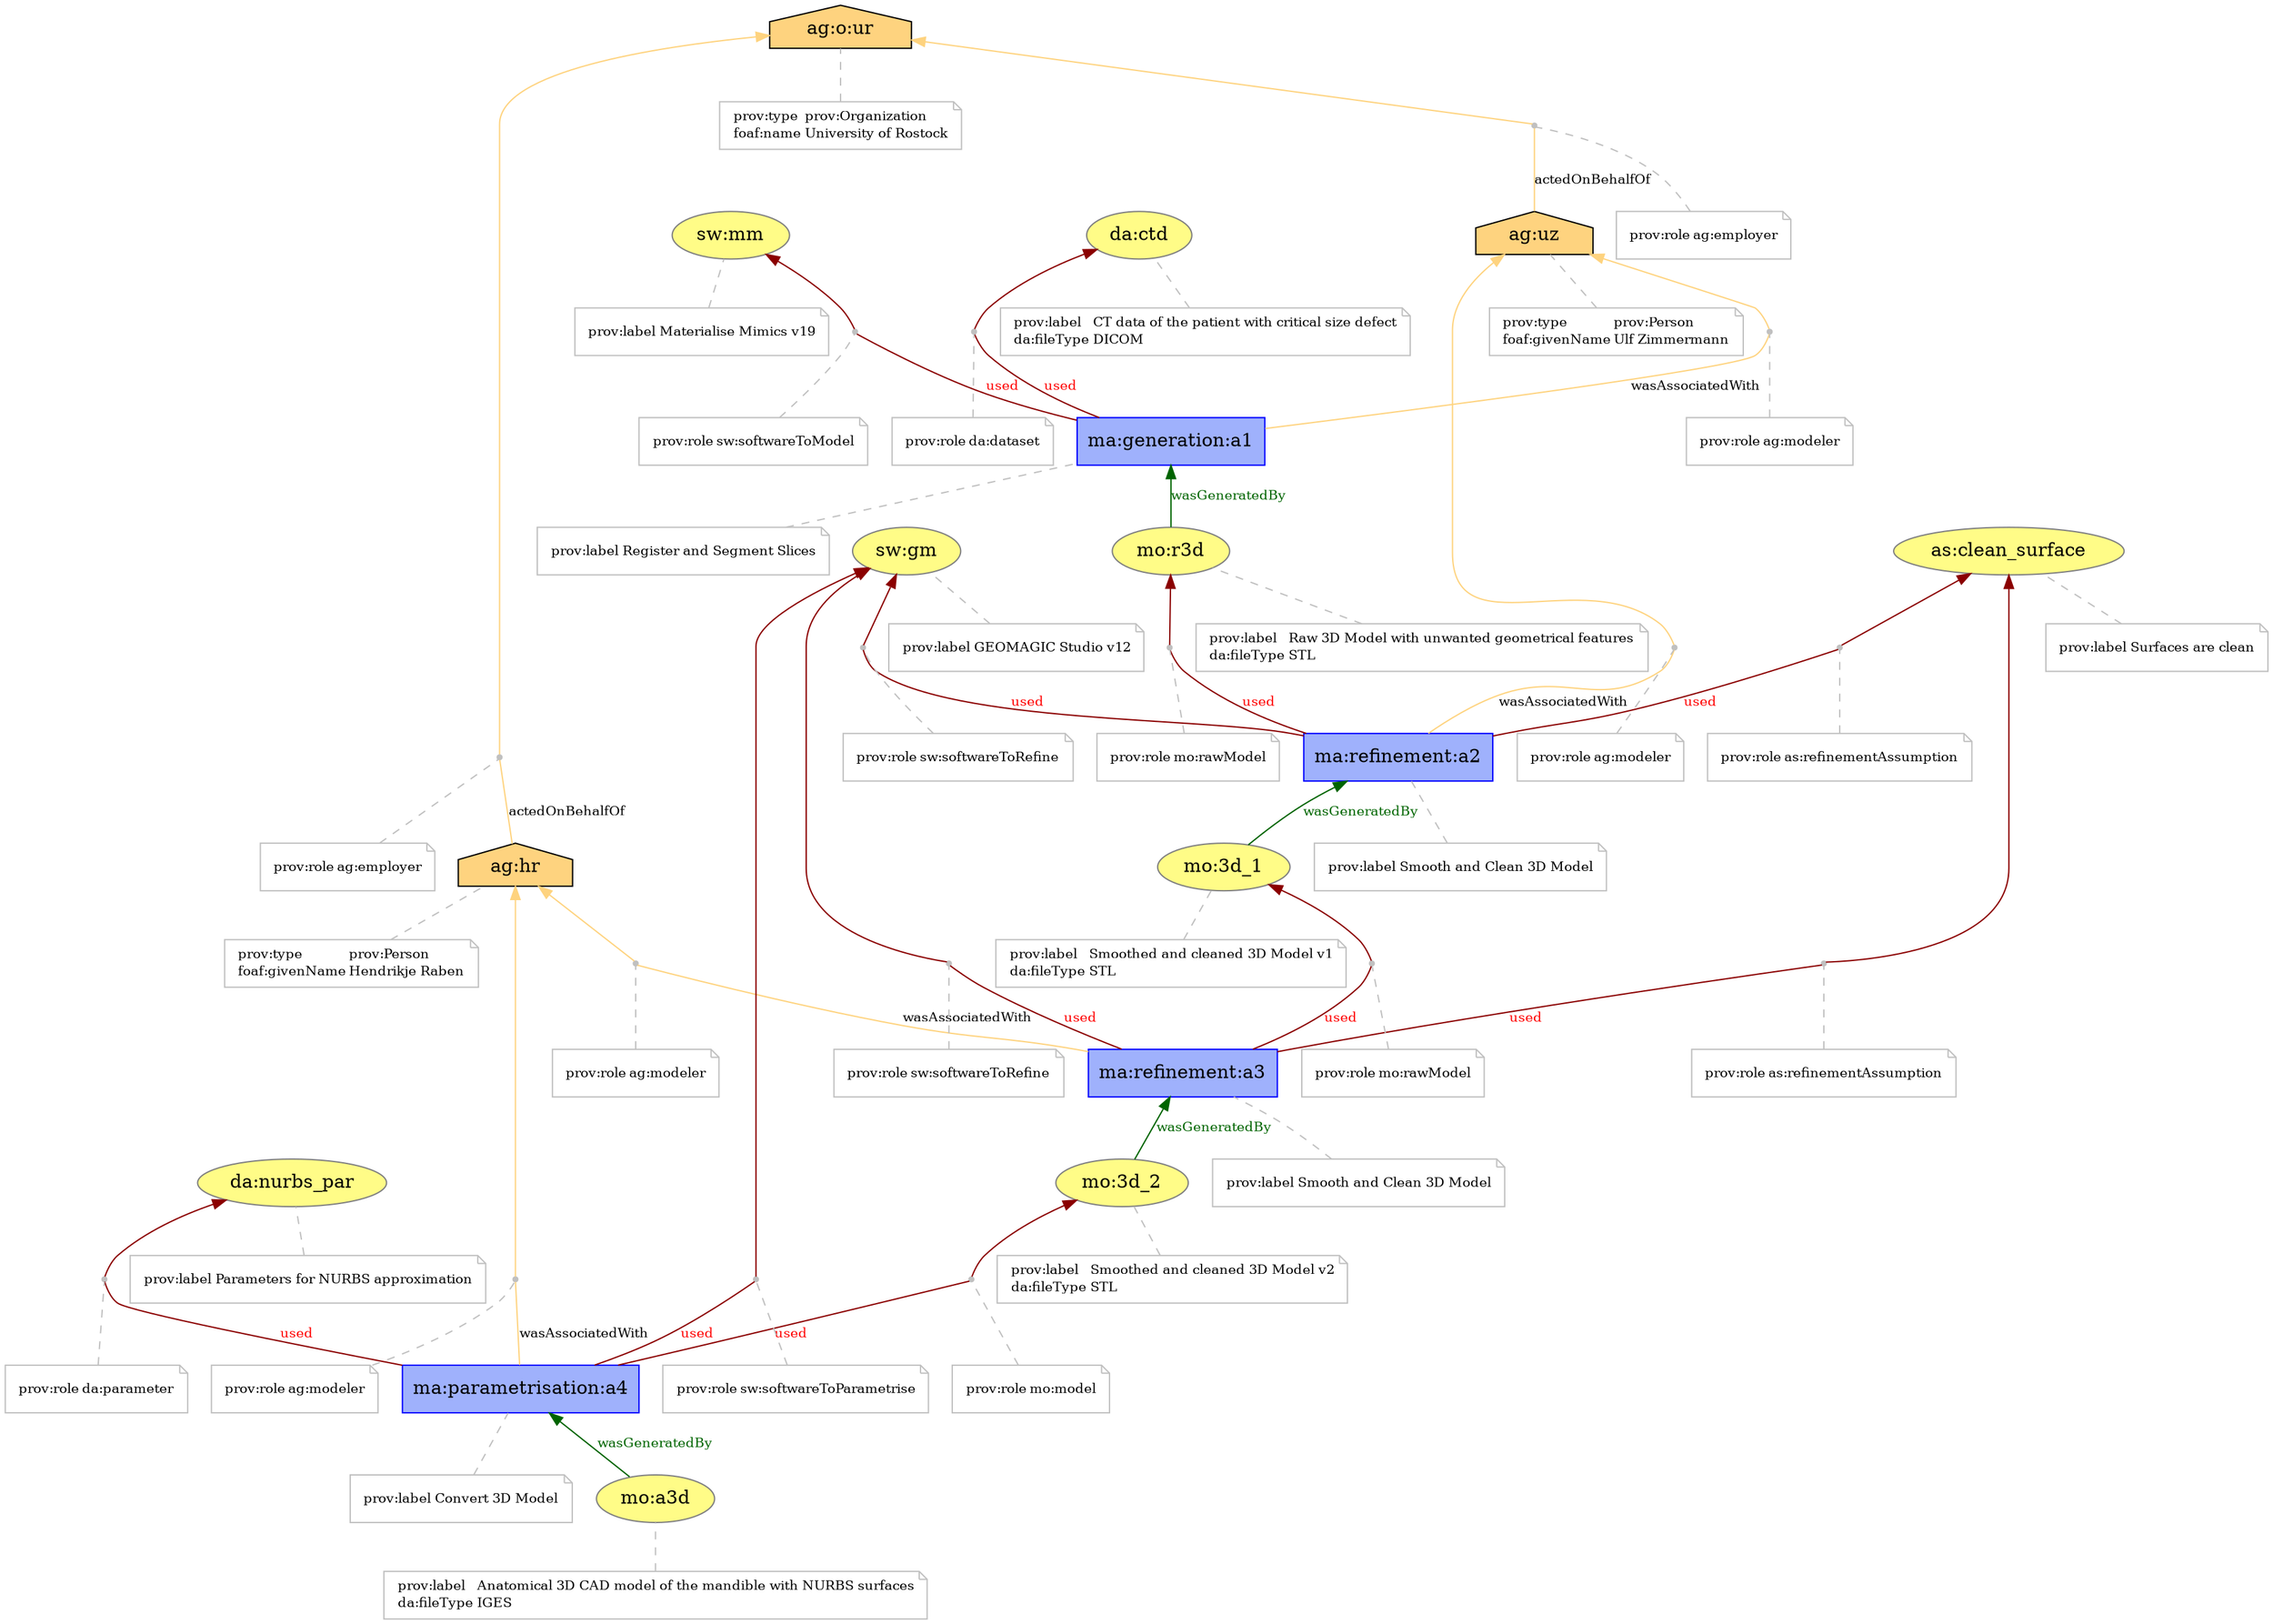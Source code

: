 digraph G {
charset="utf-8";
rankdir=BT;
n1 [URL="http://provenance.elaine.uni-rostock.de/mo3d_1", color="#808080", fillcolor="#FFFC87", label="mo:3d_1", shape=oval, style=filled];
ann1 [color=gray, fontcolor=black, fontsize=10, label=<<TABLE cellpadding="0" border="0">
    <TR>
        <TD align="left" href="http://www.w3.org/ns/prov#label">prov:label</TD>
        <TD align="left">Smoothed and cleaned 3D Model v1</TD>
    </TR>
    <TR>
        <TD align="left" href="http://provenance.elaine.uni-rostock.de/dafileType">da:fileType</TD>
        <TD align="left">STL</TD>
    </TR>
    </TABLE>>, shape=note];
ann1 -> n1  [arrowhead=none, color=gray, style=dashed];
n2 [URL="http://provenance.elaine.uni-rostock.de/marefinement:a2", color="#0000FF", fillcolor="#9FB1FC", label="ma:refinement:a2", shape=box, style=filled];
ann2 [color=gray, fontcolor=black, fontsize=10, label=<<TABLE cellpadding="0" border="0">
    <TR>
        <TD align="left" href="http://www.w3.org/ns/prov#label">prov:label</TD>
        <TD align="left">Smooth and Clean 3D Model</TD>
    </TR>
    </TABLE>>, shape=note];
ann2 -> n2  [arrowhead=none, color=gray, style=dashed];
n3 [URL="http://provenance.elaine.uni-rostock.de/aghr", fillcolor="#FED37F", label="ag:hr", shape=house, style=filled];
ann3 [color=gray, fontcolor=black, fontsize=10, label=<<TABLE cellpadding="0" border="0">
    <TR>
        <TD align="left" href="http://www.w3.org/ns/prov#type">prov:type</TD>
        <TD align="left" href="http://www.w3.org/ns/prov#Person">prov:Person</TD>
    </TR>
    <TR>
        <TD align="left" href="http://xmlns.com/foaf/spec/#givenName">foaf:givenName</TD>
        <TD align="left">Hendrikje Raben</TD>
    </TR>
    </TABLE>>, shape=note];
ann3 -> n3  [arrowhead=none, color=gray, style=dashed];
n4 [URL="http://provenance.elaine.uni-rostock.de/mo3d_2", color="#808080", fillcolor="#FFFC87", label="mo:3d_2", shape=oval, style=filled];
ann4 [color=gray, fontcolor=black, fontsize=10, label=<<TABLE cellpadding="0" border="0">
    <TR>
        <TD align="left" href="http://www.w3.org/ns/prov#label">prov:label</TD>
        <TD align="left">Smoothed and cleaned 3D Model v2</TD>
    </TR>
    <TR>
        <TD align="left" href="http://provenance.elaine.uni-rostock.de/dafileType">da:fileType</TD>
        <TD align="left">STL</TD>
    </TR>
    </TABLE>>, shape=note];
ann4 -> n4  [arrowhead=none, color=gray, style=dashed];
n5 [URL="http://provenance.elaine.uni-rostock.de/mor3d", color="#808080", fillcolor="#FFFC87", label="mo:r3d", shape=oval, style=filled];
ann5 [color=gray, fontcolor=black, fontsize=10, label=<<TABLE cellpadding="0" border="0">
    <TR>
        <TD align="left" href="http://www.w3.org/ns/prov#label">prov:label</TD>
        <TD align="left">Raw 3D Model with unwanted geometrical features</TD>
    </TR>
    <TR>
        <TD align="left" href="http://provenance.elaine.uni-rostock.de/dafileType">da:fileType</TD>
        <TD align="left">STL</TD>
    </TR>
    </TABLE>>, shape=note];
ann5 -> n5  [arrowhead=none, color=gray, style=dashed];
n6 [URL="http://provenance.elaine.uni-rostock.de/danurbs_par", color="#808080", fillcolor="#FFFC87", label="da:nurbs_par", shape=oval, style=filled];
ann6 [color=gray, fontcolor=black, fontsize=10, label=<<TABLE cellpadding="0" border="0">
    <TR>
        <TD align="left" href="http://www.w3.org/ns/prov#label">prov:label</TD>
        <TD align="left">Parameters for NURBS approximation</TD>
    </TR>
    </TABLE>>, shape=note];
ann6 -> n6  [arrowhead=none, color=gray, style=dashed];
n7 [URL="http://provenance.elaine.uni-rostock.de/marefinement:a3", color="#0000FF", fillcolor="#9FB1FC", label="ma:refinement:a3", shape=box, style=filled];
ann7 [color=gray, fontcolor=black, fontsize=10, label=<<TABLE cellpadding="0" border="0">
    <TR>
        <TD align="left" href="http://www.w3.org/ns/prov#label">prov:label</TD>
        <TD align="left">Smooth and Clean 3D Model</TD>
    </TR>
    </TABLE>>, shape=note];
ann7 -> n7  [arrowhead=none, color=gray, style=dashed];
n8 [URL="http://provenance.elaine.uni-rostock.de/aguz", fillcolor="#FED37F", label="ag:uz", shape=house, style=filled];
ann8 [color=gray, fontcolor=black, fontsize=10, label=<<TABLE cellpadding="0" border="0">
    <TR>
        <TD align="left" href="http://www.w3.org/ns/prov#type">prov:type</TD>
        <TD align="left" href="http://www.w3.org/ns/prov#Person">prov:Person</TD>
    </TR>
    <TR>
        <TD align="left" href="http://xmlns.com/foaf/spec/#givenName">foaf:givenName</TD>
        <TD align="left">Ulf Zimmermann</TD>
    </TR>
    </TABLE>>, shape=note];
ann8 -> n8  [arrowhead=none, color=gray, style=dashed];
n9 [URL="http://provenance.elaine.uni-rostock.de/dactd", color="#808080", fillcolor="#FFFC87", label="da:ctd", shape=oval, style=filled];
ann9 [color=gray, fontcolor=black, fontsize=10, label=<<TABLE cellpadding="0" border="0">
    <TR>
        <TD align="left" href="http://www.w3.org/ns/prov#label">prov:label</TD>
        <TD align="left">CT data of the patient with critical size defect</TD>
    </TR>
    <TR>
        <TD align="left" href="http://provenance.elaine.uni-rostock.de/dafileType">da:fileType</TD>
        <TD align="left">DICOM</TD>
    </TR>
    </TABLE>>, shape=note];
ann9 -> n9  [arrowhead=none, color=gray, style=dashed];
n10 [URL="http://provenance.elaine.uni-rostock.de/swgm", color="#808080", fillcolor="#FFFC87", label="sw:gm", shape=oval, style=filled];
ann10 [color=gray, fontcolor=black, fontsize=10, label=<<TABLE cellpadding="0" border="0">
    <TR>
        <TD align="left" href="http://www.w3.org/ns/prov#label">prov:label</TD>
        <TD align="left">GEOMAGIC Studio v12</TD>
    </TR>
    </TABLE>>, shape=note];
ann10 -> n10  [arrowhead=none, color=gray, style=dashed];
n11 [URL="http://provenance.elaine.uni-rostock.de/asclean_surface", color="#808080", fillcolor="#FFFC87", label="as:clean_surface", shape=oval, style=filled];
ann11 [color=gray, fontcolor=black, fontsize=10, label=<<TABLE cellpadding="0" border="0">
    <TR>
        <TD align="left" href="http://www.w3.org/ns/prov#label">prov:label</TD>
        <TD align="left">Surfaces are clean</TD>
    </TR>
    </TABLE>>, shape=note];
ann11 -> n11  [arrowhead=none, color=gray, style=dashed];
n12 [URL="http://provenance.elaine.uni-rostock.de/swmm", color="#808080", fillcolor="#FFFC87", label="sw:mm", shape=oval, style=filled];
ann12 [color=gray, fontcolor=black, fontsize=10, label=<<TABLE cellpadding="0" border="0">
    <TR>
        <TD align="left" href="http://www.w3.org/ns/prov#label">prov:label</TD>
        <TD align="left">Materialise Mimics v19</TD>
    </TR>
    </TABLE>>, shape=note];
ann12 -> n12  [arrowhead=none, color=gray, style=dashed];
n13 [URL="http://provenance.elaine.uni-rostock.de/mageneration:a1", color="#0000FF", fillcolor="#9FB1FC", label="ma:generation:a1", shape=box, style=filled];
ann13 [color=gray, fontcolor=black, fontsize=10, label=<<TABLE cellpadding="0" border="0">
    <TR>
        <TD align="left" href="http://www.w3.org/ns/prov#label">prov:label</TD>
        <TD align="left">Register and Segment Slices</TD>
    </TR>
    </TABLE>>, shape=note];
ann13 -> n13  [arrowhead=none, color=gray, style=dashed];
n14 [URL="http://provenance.elaine.uni-rostock.de/maparametrisation:a4", color="#0000FF", fillcolor="#9FB1FC", label="ma:parametrisation:a4", shape=box, style=filled];
ann14 [color=gray, fontcolor=black, fontsize=10, label=<<TABLE cellpadding="0" border="0">
    <TR>
        <TD align="left" href="http://www.w3.org/ns/prov#label">prov:label</TD>
        <TD align="left">Convert 3D Model</TD>
    </TR>
    </TABLE>>, shape=note];
ann14 -> n14  [arrowhead=none, color=gray, style=dashed];
n15 [URL="http://provenance.elaine.uni-rostock.de/moa3d", color="#808080", fillcolor="#FFFC87", label="mo:a3d", shape=oval, style=filled];
ann15 [color=gray, fontcolor=black, fontsize=10, label=<<TABLE cellpadding="0" border="0">
    <TR>
        <TD align="left" href="http://www.w3.org/ns/prov#label">prov:label</TD>
        <TD align="left">Anatomical 3D CAD model of the mandible with NURBS surfaces</TD>
    </TR>
    <TR>
        <TD align="left" href="http://provenance.elaine.uni-rostock.de/dafileType">da:fileType</TD>
        <TD align="left">IGES</TD>
    </TR>
    </TABLE>>, shape=note];
ann15 -> n15  [arrowhead=none, color=gray, style=dashed];
n16 [URL="http://provenance.elaine.uni-rostock.de/ago:ur", fillcolor="#FED37F", label="ag:o:ur", shape=house, style=filled];
ann16 [color=gray, fontcolor=black, fontsize=10, label=<<TABLE cellpadding="0" border="0">
    <TR>
        <TD align="left" href="http://www.w3.org/ns/prov#type">prov:type</TD>
        <TD align="left" href="http://www.w3.org/ns/prov#Organization">prov:Organization</TD>
    </TR>
    <TR>
        <TD align="left" href="http://xmlns.com/foaf/spec/#name">foaf:name</TD>
        <TD align="left">University of Rostock</TD>
    </TR>
    </TABLE>>, shape=note];
ann16 -> n16  [arrowhead=none, color=gray, style=dashed];
n15 -> n14  [color=darkgreen, fontcolor=darkgreen, fontsize="10.0", label=wasGeneratedBy];
n5 -> n13  [color=darkgreen, fontcolor=darkgreen, fontsize="10.0", label=wasGeneratedBy];
n4 -> n7  [color=darkgreen, fontcolor=darkgreen, fontsize="10.0", label=wasGeneratedBy];
n1 -> n2  [color=darkgreen, fontcolor=darkgreen, fontsize="10.0", label=wasGeneratedBy];
b1 [color=gray, label="", shape=point];
n2 -> b1  [arrowhead=none, color=red4, fontcolor=red, fontsize="10.0", label=used];
b1 -> n11  [color=red4, fontcolor=red, fontsize="10.0"];
ann17 [color=gray, fontcolor=black, fontsize=10, label=<<TABLE cellpadding="0" border="0">
    <TR>
        <TD align="left" href="http://www.w3.org/ns/prov#role">prov:role</TD>
        <TD align="left" href="http://provenance.elaine.uni-rostock.de/asrefinementAssumption">as:refinementAssumption</TD>
    </TR>
    </TABLE>>, shape=note];
ann17 -> b1  [arrowhead=none, color=gray, style=dashed];
b2 [color=gray, label="", shape=point];
n2 -> b2  [arrowhead=none, color=red4, fontcolor=red, fontsize="10.0", label=used];
b2 -> n5  [color=red4, fontcolor=red, fontsize="10.0"];
ann18 [color=gray, fontcolor=black, fontsize=10, label=<<TABLE cellpadding="0" border="0">
    <TR>
        <TD align="left" href="http://www.w3.org/ns/prov#role">prov:role</TD>
        <TD align="left" href="http://provenance.elaine.uni-rostock.de/morawModel">mo:rawModel</TD>
    </TR>
    </TABLE>>, shape=note];
ann18 -> b2  [arrowhead=none, color=gray, style=dashed];
b3 [color=gray, label="", shape=point];
n14 -> b3  [arrowhead=none, color=red4, fontcolor=red, fontsize="10.0", label=used];
b3 -> n6  [color=red4, fontcolor=red, fontsize="10.0"];
ann19 [color=gray, fontcolor=black, fontsize=10, label=<<TABLE cellpadding="0" border="0">
    <TR>
        <TD align="left" href="http://www.w3.org/ns/prov#role">prov:role</TD>
        <TD align="left" href="http://provenance.elaine.uni-rostock.de/daparameter">da:parameter</TD>
    </TR>
    </TABLE>>, shape=note];
ann19 -> b3  [arrowhead=none, color=gray, style=dashed];
b4 [color=gray, label="", shape=point];
n14 -> b4  [arrowhead=none, color="#FED37F", fontsize="10.0", label=wasAssociatedWith];
b4 -> n3  [color="#FED37F", fontsize="10.0"];
ann20 [color=gray, fontcolor=black, fontsize=10, label=<<TABLE cellpadding="0" border="0">
    <TR>
        <TD align="left" href="http://www.w3.org/ns/prov#role">prov:role</TD>
        <TD align="left" href="http://provenance.elaine.uni-rostock.de/agmodeler">ag:modeler</TD>
    </TR>
    </TABLE>>, shape=note];
ann20 -> b4  [arrowhead=none, color=gray, style=dashed];
b5 [color=gray, label="", shape=point];
n14 -> b5  [arrowhead=none, color=red4, fontcolor=red, fontsize="10.0", label=used];
b5 -> n10  [color=red4, fontcolor=red, fontsize="10.0"];
ann21 [color=gray, fontcolor=black, fontsize=10, label=<<TABLE cellpadding="0" border="0">
    <TR>
        <TD align="left" href="http://www.w3.org/ns/prov#role">prov:role</TD>
        <TD align="left" href="http://provenance.elaine.uni-rostock.de/swsoftwareToParametrise">sw:softwareToParametrise</TD>
    </TR>
    </TABLE>>, shape=note];
ann21 -> b5  [arrowhead=none, color=gray, style=dashed];
b6 [color=gray, label="", shape=point];
n7 -> b6  [arrowhead=none, color=red4, fontcolor=red, fontsize="10.0", label=used];
b6 -> n1  [color=red4, fontcolor=red, fontsize="10.0"];
ann22 [color=gray, fontcolor=black, fontsize=10, label=<<TABLE cellpadding="0" border="0">
    <TR>
        <TD align="left" href="http://www.w3.org/ns/prov#role">prov:role</TD>
        <TD align="left" href="http://provenance.elaine.uni-rostock.de/morawModel">mo:rawModel</TD>
    </TR>
    </TABLE>>, shape=note];
ann22 -> b6  [arrowhead=none, color=gray, style=dashed];
b7 [color=gray, label="", shape=point];
n13 -> b7  [arrowhead=none, color="#FED37F", fontsize="10.0", label=wasAssociatedWith];
b7 -> n8  [color="#FED37F", fontsize="10.0"];
ann23 [color=gray, fontcolor=black, fontsize=10, label=<<TABLE cellpadding="0" border="0">
    <TR>
        <TD align="left" href="http://www.w3.org/ns/prov#role">prov:role</TD>
        <TD align="left" href="http://provenance.elaine.uni-rostock.de/agmodeler">ag:modeler</TD>
    </TR>
    </TABLE>>, shape=note];
ann23 -> b7  [arrowhead=none, color=gray, style=dashed];
b8 [color=gray, label="", shape=point];
n8 -> b8  [arrowhead=none, color="#FED37F", fontsize="10.0", label=actedOnBehalfOf];
b8 -> n16  [color="#FED37F", fontsize="10.0"];
ann24 [color=gray, fontcolor=black, fontsize=10, label=<<TABLE cellpadding="0" border="0">
    <TR>
        <TD align="left" href="http://www.w3.org/ns/prov#role">prov:role</TD>
        <TD align="left" href="http://provenance.elaine.uni-rostock.de/agemployer">ag:employer</TD>
    </TR>
    </TABLE>>, shape=note];
ann24 -> b8  [arrowhead=none, color=gray, style=dashed];
b9 [color=gray, label="", shape=point];
n14 -> b9  [arrowhead=none, color=red4, fontcolor=red, fontsize="10.0", label=used];
b9 -> n4  [color=red4, fontcolor=red, fontsize="10.0"];
ann25 [color=gray, fontcolor=black, fontsize=10, label=<<TABLE cellpadding="0" border="0">
    <TR>
        <TD align="left" href="http://www.w3.org/ns/prov#role">prov:role</TD>
        <TD align="left" href="http://provenance.elaine.uni-rostock.de/momodel">mo:model</TD>
    </TR>
    </TABLE>>, shape=note];
ann25 -> b9  [arrowhead=none, color=gray, style=dashed];
b10 [color=gray, label="", shape=point];
n7 -> b10  [arrowhead=none, color="#FED37F", fontsize="10.0", label=wasAssociatedWith];
b10 -> n3  [color="#FED37F", fontsize="10.0"];
ann26 [color=gray, fontcolor=black, fontsize=10, label=<<TABLE cellpadding="0" border="0">
    <TR>
        <TD align="left" href="http://www.w3.org/ns/prov#role">prov:role</TD>
        <TD align="left" href="http://provenance.elaine.uni-rostock.de/agmodeler">ag:modeler</TD>
    </TR>
    </TABLE>>, shape=note];
ann26 -> b10  [arrowhead=none, color=gray, style=dashed];
b11 [color=gray, label="", shape=point];
n13 -> b11  [arrowhead=none, color=red4, fontcolor=red, fontsize="10.0", label=used];
b11 -> n12  [color=red4, fontcolor=red, fontsize="10.0"];
ann27 [color=gray, fontcolor=black, fontsize=10, label=<<TABLE cellpadding="0" border="0">
    <TR>
        <TD align="left" href="http://www.w3.org/ns/prov#role">prov:role</TD>
        <TD align="left" href="http://provenance.elaine.uni-rostock.de/swsoftwareToModel">sw:softwareToModel</TD>
    </TR>
    </TABLE>>, shape=note];
ann27 -> b11  [arrowhead=none, color=gray, style=dashed];
b12 [color=gray, label="", shape=point];
n7 -> b12  [arrowhead=none, color=red4, fontcolor=red, fontsize="10.0", label=used];
b12 -> n10  [color=red4, fontcolor=red, fontsize="10.0"];
ann28 [color=gray, fontcolor=black, fontsize=10, label=<<TABLE cellpadding="0" border="0">
    <TR>
        <TD align="left" href="http://www.w3.org/ns/prov#role">prov:role</TD>
        <TD align="left" href="http://provenance.elaine.uni-rostock.de/swsoftwareToRefine">sw:softwareToRefine</TD>
    </TR>
    </TABLE>>, shape=note];
ann28 -> b12  [arrowhead=none, color=gray, style=dashed];
b13 [color=gray, label="", shape=point];
n7 -> b13  [arrowhead=none, color=red4, fontcolor=red, fontsize="10.0", label=used];
b13 -> n11  [color=red4, fontcolor=red, fontsize="10.0"];
ann29 [color=gray, fontcolor=black, fontsize=10, label=<<TABLE cellpadding="0" border="0">
    <TR>
        <TD align="left" href="http://www.w3.org/ns/prov#role">prov:role</TD>
        <TD align="left" href="http://provenance.elaine.uni-rostock.de/asrefinementAssumption">as:refinementAssumption</TD>
    </TR>
    </TABLE>>, shape=note];
ann29 -> b13  [arrowhead=none, color=gray, style=dashed];
b14 [color=gray, label="", shape=point];
n3 -> b14  [arrowhead=none, color="#FED37F", fontsize="10.0", label=actedOnBehalfOf];
b14 -> n16  [color="#FED37F", fontsize="10.0"];
ann30 [color=gray, fontcolor=black, fontsize=10, label=<<TABLE cellpadding="0" border="0">
    <TR>
        <TD align="left" href="http://www.w3.org/ns/prov#role">prov:role</TD>
        <TD align="left" href="http://provenance.elaine.uni-rostock.de/agemployer">ag:employer</TD>
    </TR>
    </TABLE>>, shape=note];
ann30 -> b14  [arrowhead=none, color=gray, style=dashed];
b15 [color=gray, label="", shape=point];
n2 -> b15  [arrowhead=none, color="#FED37F", fontsize="10.0", label=wasAssociatedWith];
b15 -> n8  [color="#FED37F", fontsize="10.0"];
ann31 [color=gray, fontcolor=black, fontsize=10, label=<<TABLE cellpadding="0" border="0">
    <TR>
        <TD align="left" href="http://www.w3.org/ns/prov#role">prov:role</TD>
        <TD align="left" href="http://provenance.elaine.uni-rostock.de/agmodeler">ag:modeler</TD>
    </TR>
    </TABLE>>, shape=note];
ann31 -> b15  [arrowhead=none, color=gray, style=dashed];
b16 [color=gray, label="", shape=point];
n13 -> b16  [arrowhead=none, color=red4, fontcolor=red, fontsize="10.0", label=used];
b16 -> n9  [color=red4, fontcolor=red, fontsize="10.0"];
ann32 [color=gray, fontcolor=black, fontsize=10, label=<<TABLE cellpadding="0" border="0">
    <TR>
        <TD align="left" href="http://www.w3.org/ns/prov#role">prov:role</TD>
        <TD align="left" href="http://provenance.elaine.uni-rostock.de/dadataset">da:dataset</TD>
    </TR>
    </TABLE>>, shape=note];
ann32 -> b16  [arrowhead=none, color=gray, style=dashed];
b17 [color=gray, label="", shape=point];
n2 -> b17  [arrowhead=none, color=red4, fontcolor=red, fontsize="10.0", label=used];
b17 -> n10  [color=red4, fontcolor=red, fontsize="10.0"];
ann33 [color=gray, fontcolor=black, fontsize=10, label=<<TABLE cellpadding="0" border="0">
    <TR>
        <TD align="left" href="http://www.w3.org/ns/prov#role">prov:role</TD>
        <TD align="left" href="http://provenance.elaine.uni-rostock.de/swsoftwareToRefine">sw:softwareToRefine</TD>
    </TR>
    </TABLE>>, shape=note];
ann33 -> b17  [arrowhead=none, color=gray, style=dashed];
}
